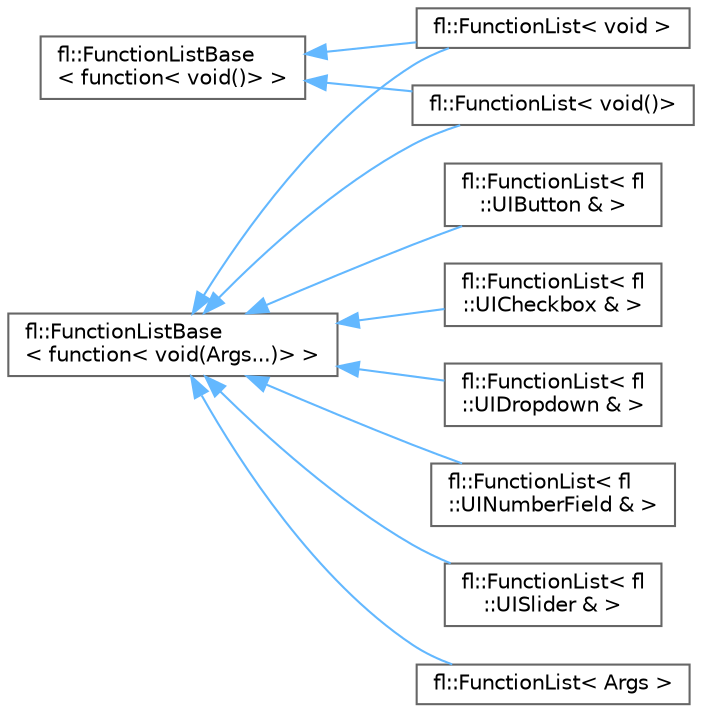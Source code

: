 digraph "Graphical Class Hierarchy"
{
 // INTERACTIVE_SVG=YES
 // LATEX_PDF_SIZE
  bgcolor="transparent";
  edge [fontname=Helvetica,fontsize=10,labelfontname=Helvetica,labelfontsize=10];
  node [fontname=Helvetica,fontsize=10,shape=box,height=0.2,width=0.4];
  rankdir="LR";
  Node0 [id="Node000000",label="fl::FunctionListBase\l\< function\< void()\> \>",height=0.2,width=0.4,color="grey40", fillcolor="white", style="filled",URL="$d7/de3/classfl_1_1_function_list_base.html",tooltip=" "];
  Node0 -> Node1 [id="edge143_Node000000_Node000001",dir="back",color="steelblue1",style="solid",tooltip=" "];
  Node1 [id="Node000001",label="fl::FunctionList\< void \>",height=0.2,width=0.4,color="grey40", fillcolor="white", style="filled",URL="$d9/df5/classfl_1_1_function_list_3_01void_01_4.html",tooltip=" "];
  Node0 -> Node3 [id="edge144_Node000000_Node000003",dir="back",color="steelblue1",style="solid",tooltip=" "];
  Node3 [id="Node000003",label="fl::FunctionList\< void()\>",height=0.2,width=0.4,color="grey40", fillcolor="white", style="filled",URL="$d7/d2c/classfl_1_1_function_list_3_01void_07_08_4.html",tooltip=" "];
  Node2 [id="Node000002",label="fl::FunctionListBase\l\< function\< void(Args...)\> \>",height=0.2,width=0.4,color="grey40", fillcolor="white", style="filled",URL="$d7/de3/classfl_1_1_function_list_base.html",tooltip=" "];
  Node2 -> Node1 [id="edge145_Node000002_Node000001",dir="back",color="steelblue1",style="solid",tooltip=" "];
  Node2 -> Node3 [id="edge146_Node000002_Node000003",dir="back",color="steelblue1",style="solid",tooltip=" "];
  Node2 -> Node4 [id="edge147_Node000002_Node000004",dir="back",color="steelblue1",style="solid",tooltip=" "];
  Node4 [id="Node000004",label="fl::FunctionList\< fl\l::UIButton & \>",height=0.2,width=0.4,color="grey40", fillcolor="white", style="filled",URL="$d1/d5d/classfl_1_1_function_list.html",tooltip=" "];
  Node2 -> Node5 [id="edge148_Node000002_Node000005",dir="back",color="steelblue1",style="solid",tooltip=" "];
  Node5 [id="Node000005",label="fl::FunctionList\< fl\l::UICheckbox & \>",height=0.2,width=0.4,color="grey40", fillcolor="white", style="filled",URL="$d1/d5d/classfl_1_1_function_list.html",tooltip=" "];
  Node2 -> Node6 [id="edge149_Node000002_Node000006",dir="back",color="steelblue1",style="solid",tooltip=" "];
  Node6 [id="Node000006",label="fl::FunctionList\< fl\l::UIDropdown & \>",height=0.2,width=0.4,color="grey40", fillcolor="white", style="filled",URL="$d1/d5d/classfl_1_1_function_list.html",tooltip=" "];
  Node2 -> Node7 [id="edge150_Node000002_Node000007",dir="back",color="steelblue1",style="solid",tooltip=" "];
  Node7 [id="Node000007",label="fl::FunctionList\< fl\l::UINumberField & \>",height=0.2,width=0.4,color="grey40", fillcolor="white", style="filled",URL="$d1/d5d/classfl_1_1_function_list.html",tooltip=" "];
  Node2 -> Node8 [id="edge151_Node000002_Node000008",dir="back",color="steelblue1",style="solid",tooltip=" "];
  Node8 [id="Node000008",label="fl::FunctionList\< fl\l::UISlider & \>",height=0.2,width=0.4,color="grey40", fillcolor="white", style="filled",URL="$d1/d5d/classfl_1_1_function_list.html",tooltip=" "];
  Node2 -> Node9 [id="edge152_Node000002_Node000009",dir="back",color="steelblue1",style="solid",tooltip=" "];
  Node9 [id="Node000009",label="fl::FunctionList\< Args \>",height=0.2,width=0.4,color="grey40", fillcolor="white", style="filled",URL="$d1/d5d/classfl_1_1_function_list.html",tooltip=" "];
}
